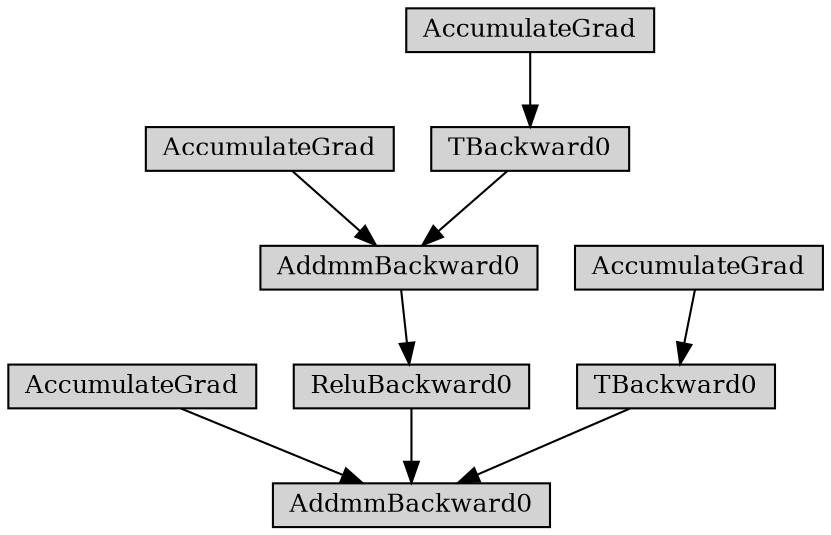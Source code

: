 digraph {
	node [align=left fontsize=12 height=0.2 ranksep=0.1 shape=box style=filled]
	140158823387328 [label=AddmmBackward0]
	140158823395872 -> 140158823387328
	140158823395872 [label=AccumulateGrad]
	140158719864752 -> 140158823387328
	140158719864752 [label=ReluBackward0]
	140158719867296 -> 140158719864752
	140158719867296 [label=AddmmBackward0]
	140171704827856 -> 140158719867296
	140171704827856 [label=AccumulateGrad]
	140171704825600 -> 140158719867296
	140171704825600 [label=TBackward0]
	140171704827664 -> 140171704825600
	140171704827664 [label=AccumulateGrad]
	140158719868208 -> 140158823387328
	140158719868208 [label=TBackward0]
	140158719867968 -> 140158719868208
	140158719867968 [label=AccumulateGrad]
}
